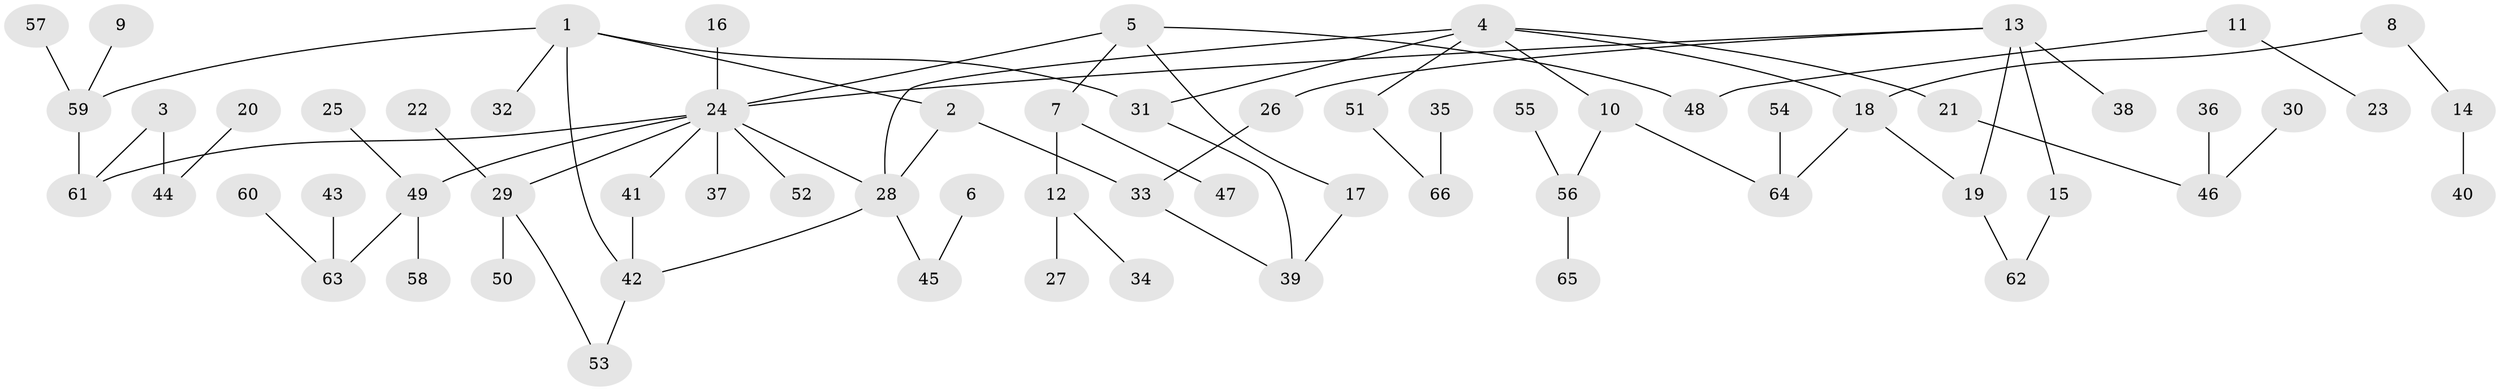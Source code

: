 // original degree distribution, {7: 0.007575757575757576, 5: 0.05303030303030303, 10: 0.007575757575757576, 4: 0.06818181818181818, 6: 0.015151515151515152, 3: 0.16666666666666666, 1: 0.4696969696969697, 2: 0.21212121212121213}
// Generated by graph-tools (version 1.1) at 2025/01/03/09/25 03:01:11]
// undirected, 66 vertices, 76 edges
graph export_dot {
graph [start="1"]
  node [color=gray90,style=filled];
  1;
  2;
  3;
  4;
  5;
  6;
  7;
  8;
  9;
  10;
  11;
  12;
  13;
  14;
  15;
  16;
  17;
  18;
  19;
  20;
  21;
  22;
  23;
  24;
  25;
  26;
  27;
  28;
  29;
  30;
  31;
  32;
  33;
  34;
  35;
  36;
  37;
  38;
  39;
  40;
  41;
  42;
  43;
  44;
  45;
  46;
  47;
  48;
  49;
  50;
  51;
  52;
  53;
  54;
  55;
  56;
  57;
  58;
  59;
  60;
  61;
  62;
  63;
  64;
  65;
  66;
  1 -- 2 [weight=1.0];
  1 -- 31 [weight=1.0];
  1 -- 32 [weight=1.0];
  1 -- 42 [weight=1.0];
  1 -- 59 [weight=1.0];
  2 -- 28 [weight=1.0];
  2 -- 33 [weight=1.0];
  3 -- 44 [weight=1.0];
  3 -- 61 [weight=1.0];
  4 -- 10 [weight=1.0];
  4 -- 18 [weight=1.0];
  4 -- 21 [weight=1.0];
  4 -- 28 [weight=1.0];
  4 -- 31 [weight=1.0];
  4 -- 51 [weight=1.0];
  5 -- 7 [weight=1.0];
  5 -- 17 [weight=1.0];
  5 -- 24 [weight=1.0];
  5 -- 48 [weight=1.0];
  6 -- 45 [weight=1.0];
  7 -- 12 [weight=1.0];
  7 -- 47 [weight=1.0];
  8 -- 14 [weight=1.0];
  8 -- 18 [weight=1.0];
  9 -- 59 [weight=1.0];
  10 -- 56 [weight=1.0];
  10 -- 64 [weight=1.0];
  11 -- 23 [weight=1.0];
  11 -- 48 [weight=1.0];
  12 -- 27 [weight=1.0];
  12 -- 34 [weight=1.0];
  13 -- 15 [weight=1.0];
  13 -- 19 [weight=1.0];
  13 -- 24 [weight=1.0];
  13 -- 26 [weight=1.0];
  13 -- 38 [weight=1.0];
  14 -- 40 [weight=1.0];
  15 -- 62 [weight=1.0];
  16 -- 24 [weight=1.0];
  17 -- 39 [weight=1.0];
  18 -- 19 [weight=1.0];
  18 -- 64 [weight=1.0];
  19 -- 62 [weight=1.0];
  20 -- 44 [weight=1.0];
  21 -- 46 [weight=1.0];
  22 -- 29 [weight=1.0];
  24 -- 28 [weight=1.0];
  24 -- 29 [weight=1.0];
  24 -- 37 [weight=1.0];
  24 -- 41 [weight=1.0];
  24 -- 49 [weight=1.0];
  24 -- 52 [weight=1.0];
  24 -- 61 [weight=1.0];
  25 -- 49 [weight=1.0];
  26 -- 33 [weight=1.0];
  28 -- 42 [weight=1.0];
  28 -- 45 [weight=1.0];
  29 -- 50 [weight=1.0];
  29 -- 53 [weight=1.0];
  30 -- 46 [weight=1.0];
  31 -- 39 [weight=1.0];
  33 -- 39 [weight=1.0];
  35 -- 66 [weight=1.0];
  36 -- 46 [weight=1.0];
  41 -- 42 [weight=1.0];
  42 -- 53 [weight=1.0];
  43 -- 63 [weight=1.0];
  49 -- 58 [weight=1.0];
  49 -- 63 [weight=1.0];
  51 -- 66 [weight=1.0];
  54 -- 64 [weight=1.0];
  55 -- 56 [weight=1.0];
  56 -- 65 [weight=1.0];
  57 -- 59 [weight=1.0];
  59 -- 61 [weight=1.0];
  60 -- 63 [weight=1.0];
}
